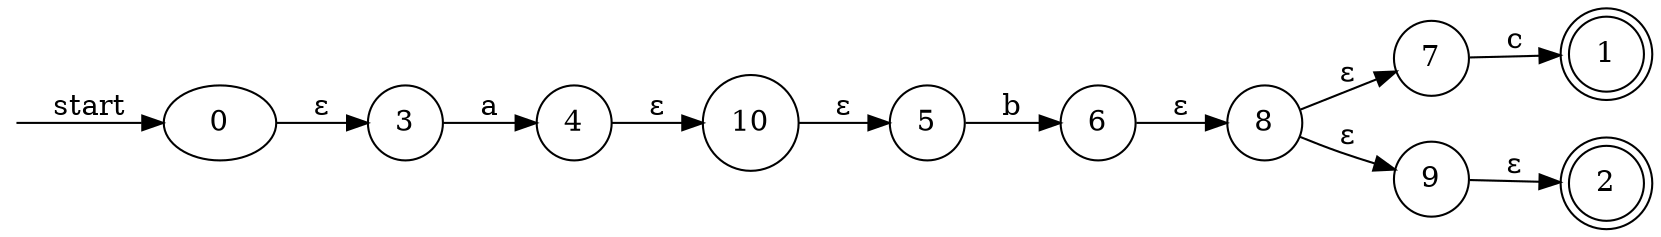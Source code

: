 digraph enfa {
    rankdir = LR;
    __start [style = invis, shape = point];
    __start -> "0" [ label = "start" ];
    node [shape = doublecircle]; "1" "2"
    node [shape = circle];
    "3" -> "4" [ label = "a" ];
    "5" -> "6" [ label = "b" ];
    "7" -> "1" [ label = "c" ];
    "10" -> "5" [ label = "&epsilon;" ];
    "9" -> "2" [ label = "&epsilon;" ];
    "6" -> "8" [ label = "&epsilon;" ];
    "8" -> "7" [ label = "&epsilon;" ];
    "8" -> "9" [ label = "&epsilon;" ];
    "0" -> "3" [ label = "&epsilon;" ];
    "4" -> "10" [ label = "&epsilon;" ];
}
